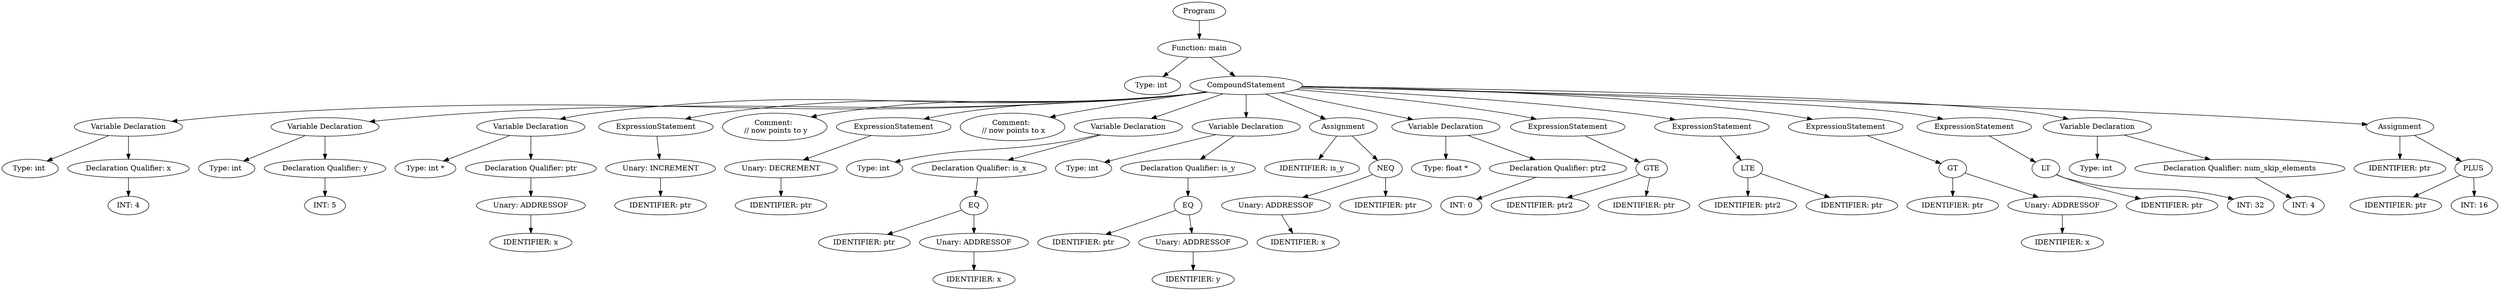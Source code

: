 digraph ExpressionGraph {
4531879456 [label="Program"];
4531879456 -> 4531878208;
4531878208 [label="Function: main"];
4531878208 -> 4531627792;
4531627792 [label="Type: int "];
4531878208 -> 4531626832;
4531626832 [label="CompoundStatement"];
4531626832 -> 4531879696;
4531879696 [label="Variable Declaration"];
4531879696 -> 4532114080;
4532114080 [label="Type: int "];
4531879696 -> 4532113216;
4532113216 [label="Declaration Qualifier: x"];
4532113216 -> 4532113552;
4532113552 [label="INT: 4"];
4531626832 -> 4532113744;
4532113744 [label="Variable Declaration"];
4532113744 -> 4532112640;
4532112640 [label="Type: int "];
4532113744 -> 4532112304;
4532112304 [label="Declaration Qualifier: y"];
4532112304 -> 4532112160;
4532112160 [label="INT: 5"];
4531626832 -> 4532113264;
4532113264 [label="Variable Declaration"];
4532113264 -> 4532110912;
4532110912 [label="Type: int *"];
4532113264 -> 4532112400;
4532112400 [label="Declaration Qualifier: ptr"];
4532112400 -> 4532112736;
4532112736 [label="Unary: ADDRESSOF"];
4532112736 -> 4532111536;
4532111536 [label="IDENTIFIER: x"];
4531626832 -> 4532114128;
4532114128 [label="ExpressionStatement"];
4532114128 -> 4532114512;
4532114512 [label="Unary: INCREMENT"];
4532114512 -> 4532111200;
4532111200 [label="IDENTIFIER: ptr"];
4531626832 -> 4532113312;
4532113312 [label="Comment: 
 // now points to y"];
4531626832 -> 4532110720;
4532110720 [label="ExpressionStatement"];
4532110720 -> 4532110768;
4532110768 [label="Unary: DECREMENT"];
4532110768 -> 4532111296;
4532111296 [label="IDENTIFIER: ptr"];
4531626832 -> 4532111008;
4532111008 [label="Comment: 
 // now points to x"];
4531626832 -> 4532110528;
4532110528 [label="Variable Declaration"];
4532110528 -> 4532109952;
4532109952 [label="Type: int "];
4532110528 -> 4532109376;
4532109376 [label="Declaration Qualifier: is_x"];
4532109376 -> 4532110816;
4532110816 [label="EQ"];
4532110816 -> 4532109664;
4532110816 -> 4532110000;
4532109664 [label="IDENTIFIER: ptr"];
4532110000 [label="Unary: ADDRESSOF"];
4532110000 -> 4532109424;
4532109424 [label="IDENTIFIER: x"];
4531626832 -> 4532110240;
4532110240 [label="Variable Declaration"];
4532110240 -> 4532111392;
4532111392 [label="Type: int "];
4532110240 -> 4532109808;
4532109808 [label="Declaration Qualifier: is_y"];
4532109808 -> 4532109568;
4532109568 [label="EQ"];
4532109568 -> 4532110672;
4532109568 -> 4532109520;
4532110672 [label="IDENTIFIER: ptr"];
4532109520 [label="Unary: ADDRESSOF"];
4532109520 -> 4532109856;
4532109856 [label="IDENTIFIER: y"];
4531626832 -> 4532111584;
4532111584 [label="Assignment"];
4532111584 -> 4532109472;
4532109472 [label="IDENTIFIER: is_y"];
4532111584 -> 4532111440;
4532111440 [label="NEQ"];
4532111440 -> 4532112208;
4532111440 -> 4532111248;
4532112208 [label="Unary: ADDRESSOF"];
4532112208 -> 4532111872;
4532111872 [label="IDENTIFIER: x"];
4532111248 [label="IDENTIFIER: ptr"];
4531626832 -> 4532110288;
4532110288 [label="Variable Declaration"];
4532110288 -> 4532111968;
4532111968 [label="Type: float *"];
4532110288 -> 4532111728;
4532111728 [label="Declaration Qualifier: ptr2"];
4532111728 -> 4532111680;
4532111680 [label="INT: 0"];
4531626832 -> 4532112592;
4532112592 [label="ExpressionStatement"];
4532112592 -> 4532110144;
4532110144 [label="GTE"];
4532110144 -> 4532112064;
4532110144 -> 4532110048;
4532112064 [label="IDENTIFIER: ptr2"];
4532110048 [label="IDENTIFIER: ptr"];
4531626832 -> 4532112832;
4532112832 [label="ExpressionStatement"];
4532112832 -> 4532113120;
4532113120 [label="LTE"];
4532113120 -> 4532111776;
4532113120 -> 4532112880;
4532111776 [label="IDENTIFIER: ptr2"];
4532112880 [label="IDENTIFIER: ptr"];
4531626832 -> 4532113456;
4532113456 [label="ExpressionStatement"];
4532113456 -> 4532113936;
4532113936 [label="GT"];
4532113936 -> 4532112784;
4532113936 -> 4532113696;
4532112784 [label="IDENTIFIER: ptr"];
4532113696 [label="Unary: ADDRESSOF"];
4532113696 -> 4532113600;
4532113600 [label="IDENTIFIER: x"];
4531626832 -> 4532114224;
4532114224 [label="ExpressionStatement"];
4532114224 -> 4532114608;
4532114608 [label="LT"];
4532114608 -> 4532113360;
4532114608 -> 4532114272;
4532113360 [label="IDENTIFIER: ptr"];
4532114272 [label="INT: 32"];
4531626832 -> 4532113984;
4532113984 [label="Variable Declaration"];
4532113984 -> 4532114944;
4532114944 [label="Type: int "];
4532113984 -> 4532115088;
4532115088 [label="Declaration Qualifier: num_skip_elements"];
4532115088 -> 4532114992;
4532114992 [label="INT: 4"];
4531626832 -> 4532115328;
4532115328 [label="Assignment"];
4532115328 -> 4532114848;
4532114848 [label="IDENTIFIER: ptr"];
4532115328 -> 4532115712;
4532115712 [label="PLUS"];
4532115712 -> 4532115280;
4532115712 -> 4532117728;
4532115280 [label="IDENTIFIER: ptr"];
4532117728 [label="INT: 16"];
}
